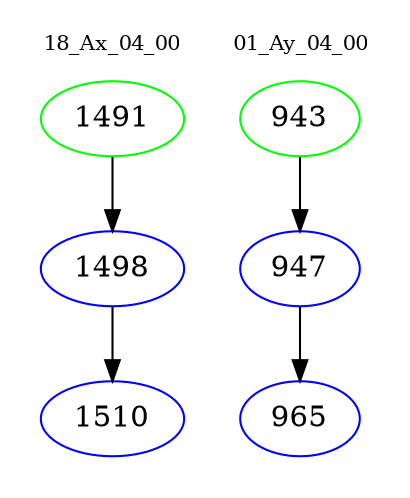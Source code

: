 digraph{
subgraph cluster_0 {
color = white
label = "18_Ax_04_00";
fontsize=10;
T0_1491 [label="1491", color="green"]
T0_1491 -> T0_1498 [color="black"]
T0_1498 [label="1498", color="blue"]
T0_1498 -> T0_1510 [color="black"]
T0_1510 [label="1510", color="blue"]
}
subgraph cluster_1 {
color = white
label = "01_Ay_04_00";
fontsize=10;
T1_943 [label="943", color="green"]
T1_943 -> T1_947 [color="black"]
T1_947 [label="947", color="blue"]
T1_947 -> T1_965 [color="black"]
T1_965 [label="965", color="blue"]
}
}
